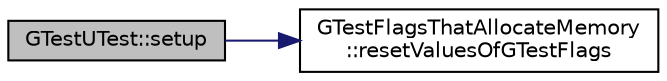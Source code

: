 digraph "GTestUTest::setup"
{
 // LATEX_PDF_SIZE
  edge [fontname="Helvetica",fontsize="10",labelfontname="Helvetica",labelfontsize="10"];
  node [fontname="Helvetica",fontsize="10",shape=record];
  rankdir="LR";
  Node1 [label="GTestUTest::setup",height=0.2,width=0.4,color="black", fillcolor="grey75", style="filled", fontcolor="black",tooltip=" "];
  Node1 -> Node2 [color="midnightblue",fontsize="10",style="solid",fontname="Helvetica"];
  Node2 [label="GTestFlagsThatAllocateMemory\l::resetValuesOfGTestFlags",height=0.2,width=0.4,color="black", fillcolor="white", style="filled",URL="$classGTestFlagsThatAllocateMemory.html#a1b2b0f531e34806060683f0912a7eaf4",tooltip=" "];
}

